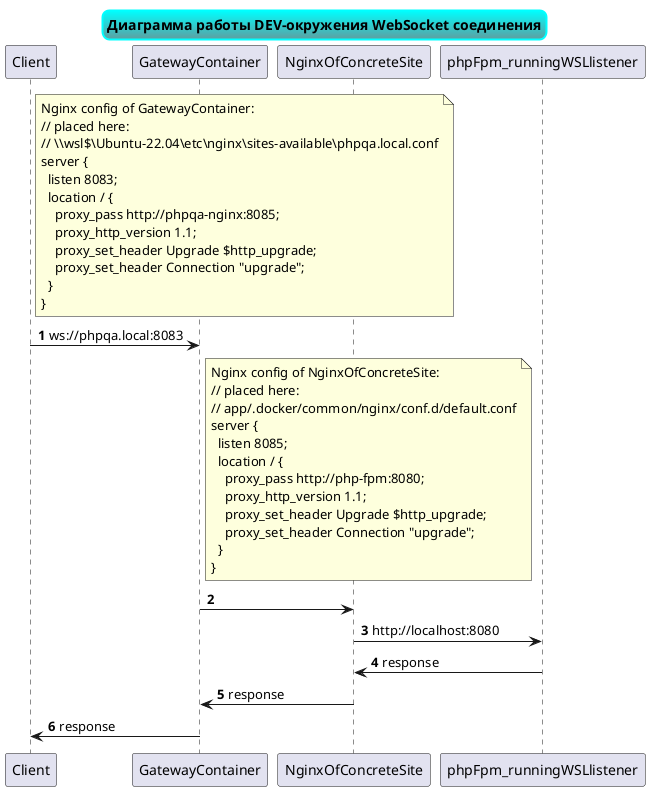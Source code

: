 @startuml
'https://plantuml.com/sequence-diagram

skinparam titleBorderRoundCorner 15
skinparam titleBorderThickness 2
skinparam titleBorderColor Aqua
skinparam titleBackgroundColor Aqua-CadetBlue
title Диаграмма работы DEV-окружения WebSocket соединения

autonumber

note right of Client
Nginx config of GatewayContainer:
// placed here:
// \\wsl$\Ubuntu-22.04\etc\nginx\sites-available\phpqa.local.conf
server {
  listen 8083;
  location / {
    proxy_pass http://phpqa-nginx:8085;
    proxy_http_version 1.1;
    proxy_set_header Upgrade $http_upgrade;
    proxy_set_header Connection "upgrade";
  }
}
end note
Client -> GatewayContainer: ws://phpqa.local:8083

note right of GatewayContainer
Nginx config of NginxOfConcreteSite:
// placed here:
// app/.docker/common/nginx/conf.d/default.conf
server {
  listen 8085;
  location / {
    proxy_pass http://php-fpm:8080;
    proxy_http_version 1.1;
    proxy_set_header Upgrade $http_upgrade;
    proxy_set_header Connection "upgrade";
  }
}
end note
GatewayContainer -> NginxOfConcreteSite:


NginxOfConcreteSite -> phpFpm_runningWSLlistener: http://localhost:8080
phpFpm_runningWSLlistener -> NginxOfConcreteSite: response
NginxOfConcreteSite -> GatewayContainer: response
GatewayContainer -> Client: response


@enduml
